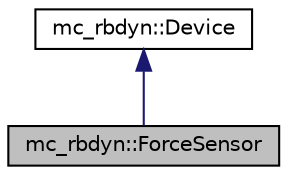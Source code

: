 digraph "mc_rbdyn::ForceSensor"
{
 // INTERACTIVE_SVG=YES
  edge [fontname="Helvetica",fontsize="10",labelfontname="Helvetica",labelfontsize="10"];
  node [fontname="Helvetica",fontsize="10",shape=record];
  Node2 [label="mc_rbdyn::ForceSensor",height=0.2,width=0.4,color="black", fillcolor="grey75", style="filled", fontcolor="black"];
  Node3 -> Node2 [dir="back",color="midnightblue",fontsize="10",style="solid",fontname="Helvetica"];
  Node3 [label="mc_rbdyn::Device",height=0.2,width=0.4,color="black", fillcolor="white", style="filled",URL="$structmc__rbdyn_1_1Device.html"];
}
